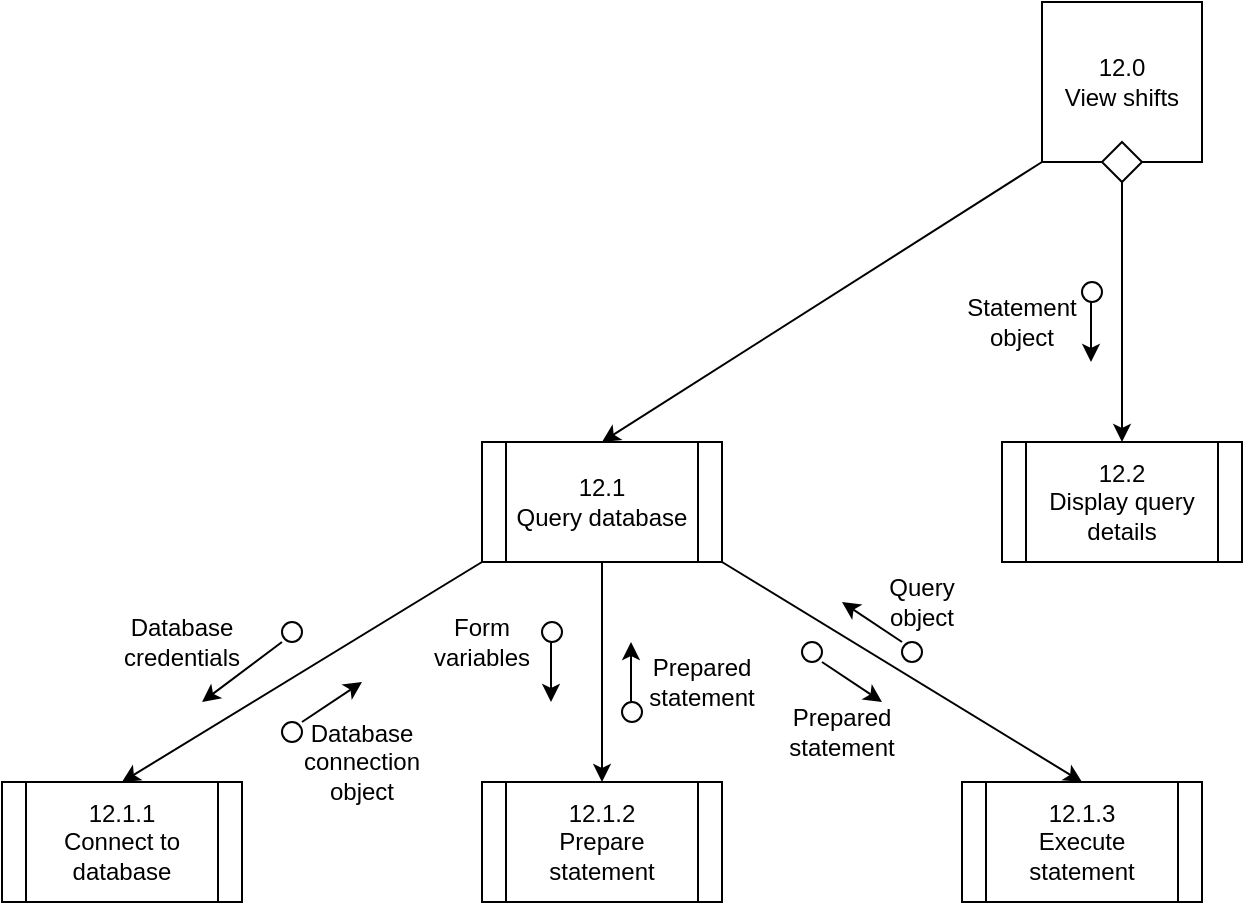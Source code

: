 <mxfile version="12.7.0" type="github">
  <diagram id="ypnX7qFOFtshU8KXJaiK" name="Page-1">
    <mxGraphModel dx="1952" dy="614" grid="1" gridSize="10" guides="1" tooltips="1" connect="1" arrows="1" fold="1" page="1" pageScale="1" pageWidth="850" pageHeight="1100" math="0" shadow="0">
      <root>
        <mxCell id="0"/>
        <mxCell id="1" parent="0"/>
        <mxCell id="Hyczukfw6HigbMbKwBo8-1" value="12.0&lt;br&gt;View shifts" style="whiteSpace=wrap;html=1;aspect=fixed;" parent="1" vertex="1">
          <mxGeometry x="400" y="40" width="80" height="80" as="geometry"/>
        </mxCell>
        <mxCell id="yZBAhHWUgZmdw2wKlDN5-1" value="&lt;span style=&quot;white-space: normal&quot;&gt;12.1&lt;/span&gt;&lt;br style=&quot;white-space: normal&quot;&gt;&lt;span style=&quot;white-space: normal&quot;&gt;Query database&lt;/span&gt;" style="shape=process;whiteSpace=wrap;html=1;backgroundOutline=1;" vertex="1" parent="1">
          <mxGeometry x="120" y="260" width="120" height="60" as="geometry"/>
        </mxCell>
        <mxCell id="yZBAhHWUgZmdw2wKlDN5-2" value="12.1.1&lt;br&gt;Connect to database" style="shape=process;whiteSpace=wrap;html=1;backgroundOutline=1;" vertex="1" parent="1">
          <mxGeometry x="-120" y="430" width="120" height="60" as="geometry"/>
        </mxCell>
        <mxCell id="yZBAhHWUgZmdw2wKlDN5-3" value="12.1.2&lt;br&gt;Prepare statement" style="shape=process;whiteSpace=wrap;html=1;backgroundOutline=1;" vertex="1" parent="1">
          <mxGeometry x="120" y="430" width="120" height="60" as="geometry"/>
        </mxCell>
        <mxCell id="yZBAhHWUgZmdw2wKlDN5-4" value="&lt;span style=&quot;white-space: normal&quot;&gt;12.1.3&lt;/span&gt;&lt;br style=&quot;white-space: normal&quot;&gt;&lt;span style=&quot;white-space: normal&quot;&gt;Execute statement&lt;/span&gt;" style="shape=process;whiteSpace=wrap;html=1;backgroundOutline=1;fillColor=#FFFFFF;" vertex="1" parent="1">
          <mxGeometry x="360" y="430" width="120" height="60" as="geometry"/>
        </mxCell>
        <mxCell id="yZBAhHWUgZmdw2wKlDN5-5" value="" style="endArrow=classic;html=1;entryX=0.5;entryY=0;entryDx=0;entryDy=0;exitX=0;exitY=1;exitDx=0;exitDy=0;" edge="1" parent="1" source="yZBAhHWUgZmdw2wKlDN5-1" target="yZBAhHWUgZmdw2wKlDN5-2">
          <mxGeometry width="50" height="50" relative="1" as="geometry">
            <mxPoint x="-40" y="390" as="sourcePoint"/>
            <mxPoint x="10" y="340" as="targetPoint"/>
          </mxGeometry>
        </mxCell>
        <mxCell id="yZBAhHWUgZmdw2wKlDN5-6" value="" style="endArrow=classic;html=1;entryX=0.5;entryY=0;entryDx=0;entryDy=0;exitX=0.5;exitY=1;exitDx=0;exitDy=0;" edge="1" parent="1" source="yZBAhHWUgZmdw2wKlDN5-1" target="yZBAhHWUgZmdw2wKlDN5-3">
          <mxGeometry width="50" height="50" relative="1" as="geometry">
            <mxPoint x="140" y="400" as="sourcePoint"/>
            <mxPoint x="190" y="350" as="targetPoint"/>
          </mxGeometry>
        </mxCell>
        <mxCell id="yZBAhHWUgZmdw2wKlDN5-7" value="" style="endArrow=classic;html=1;exitX=1;exitY=1;exitDx=0;exitDy=0;entryX=0.5;entryY=0;entryDx=0;entryDy=0;" edge="1" parent="1" source="yZBAhHWUgZmdw2wKlDN5-1" target="yZBAhHWUgZmdw2wKlDN5-4">
          <mxGeometry width="50" height="50" relative="1" as="geometry">
            <mxPoint x="310" y="390" as="sourcePoint"/>
            <mxPoint x="360" y="340" as="targetPoint"/>
          </mxGeometry>
        </mxCell>
        <mxCell id="yZBAhHWUgZmdw2wKlDN5-8" value="" style="endArrow=classic;html=1;entryX=0.5;entryY=0;entryDx=0;entryDy=0;exitX=0;exitY=1;exitDx=0;exitDy=0;" edge="1" parent="1" source="Hyczukfw6HigbMbKwBo8-1" target="yZBAhHWUgZmdw2wKlDN5-1">
          <mxGeometry width="50" height="50" relative="1" as="geometry">
            <mxPoint x="310" y="190" as="sourcePoint"/>
            <mxPoint x="360" y="140" as="targetPoint"/>
          </mxGeometry>
        </mxCell>
        <mxCell id="yZBAhHWUgZmdw2wKlDN5-9" value="" style="endArrow=classic;html=1;exitX=0.5;exitY=1;exitDx=0;exitDy=0;" edge="1" parent="1" source="yZBAhHWUgZmdw2wKlDN5-37">
          <mxGeometry width="50" height="50" relative="1" as="geometry">
            <mxPoint x="440" y="180" as="sourcePoint"/>
            <mxPoint x="440" y="260" as="targetPoint"/>
          </mxGeometry>
        </mxCell>
        <mxCell id="yZBAhHWUgZmdw2wKlDN5-10" value="" style="endArrow=classic;html=1;" edge="1" parent="1">
          <mxGeometry width="50" height="50" relative="1" as="geometry">
            <mxPoint x="20" y="360" as="sourcePoint"/>
            <mxPoint x="-20" y="390" as="targetPoint"/>
          </mxGeometry>
        </mxCell>
        <mxCell id="yZBAhHWUgZmdw2wKlDN5-11" value="" style="endArrow=classic;html=1;" edge="1" parent="1">
          <mxGeometry width="50" height="50" relative="1" as="geometry">
            <mxPoint x="30" y="400" as="sourcePoint"/>
            <mxPoint x="60" y="380" as="targetPoint"/>
          </mxGeometry>
        </mxCell>
        <mxCell id="yZBAhHWUgZmdw2wKlDN5-14" value="" style="ellipse;whiteSpace=wrap;html=1;aspect=fixed;" vertex="1" parent="1">
          <mxGeometry x="420" y="180" width="10" height="10" as="geometry"/>
        </mxCell>
        <mxCell id="yZBAhHWUgZmdw2wKlDN5-15" value="" style="ellipse;whiteSpace=wrap;html=1;aspect=fixed;" vertex="1" parent="1">
          <mxGeometry x="330" y="360" width="10" height="10" as="geometry"/>
        </mxCell>
        <mxCell id="yZBAhHWUgZmdw2wKlDN5-16" value="" style="ellipse;whiteSpace=wrap;html=1;aspect=fixed;" vertex="1" parent="1">
          <mxGeometry x="280" y="360" width="10" height="10" as="geometry"/>
        </mxCell>
        <mxCell id="yZBAhHWUgZmdw2wKlDN5-17" value="" style="ellipse;whiteSpace=wrap;html=1;aspect=fixed;" vertex="1" parent="1">
          <mxGeometry x="190" y="390" width="10" height="10" as="geometry"/>
        </mxCell>
        <mxCell id="yZBAhHWUgZmdw2wKlDN5-18" value="" style="ellipse;whiteSpace=wrap;html=1;aspect=fixed;" vertex="1" parent="1">
          <mxGeometry x="150" y="350" width="10" height="10" as="geometry"/>
        </mxCell>
        <mxCell id="yZBAhHWUgZmdw2wKlDN5-19" value="" style="ellipse;whiteSpace=wrap;html=1;aspect=fixed;" vertex="1" parent="1">
          <mxGeometry x="20" y="400" width="10" height="10" as="geometry"/>
        </mxCell>
        <mxCell id="yZBAhHWUgZmdw2wKlDN5-20" value="" style="ellipse;whiteSpace=wrap;html=1;aspect=fixed;" vertex="1" parent="1">
          <mxGeometry x="20" y="350" width="10" height="10" as="geometry"/>
        </mxCell>
        <mxCell id="yZBAhHWUgZmdw2wKlDN5-22" value="12.2&lt;br&gt;Display query details" style="shape=process;whiteSpace=wrap;html=1;backgroundOutline=1;" vertex="1" parent="1">
          <mxGeometry x="380" y="260" width="120" height="60" as="geometry"/>
        </mxCell>
        <mxCell id="yZBAhHWUgZmdw2wKlDN5-23" value="" style="endArrow=classic;html=1;" edge="1" parent="1">
          <mxGeometry width="50" height="50" relative="1" as="geometry">
            <mxPoint x="154.5" y="360" as="sourcePoint"/>
            <mxPoint x="154.5" y="390" as="targetPoint"/>
          </mxGeometry>
        </mxCell>
        <mxCell id="yZBAhHWUgZmdw2wKlDN5-24" value="" style="endArrow=classic;html=1;" edge="1" parent="1">
          <mxGeometry width="50" height="50" relative="1" as="geometry">
            <mxPoint x="194.5" y="390" as="sourcePoint"/>
            <mxPoint x="194.5" y="360" as="targetPoint"/>
          </mxGeometry>
        </mxCell>
        <mxCell id="yZBAhHWUgZmdw2wKlDN5-25" value="" style="endArrow=classic;html=1;" edge="1" parent="1">
          <mxGeometry width="50" height="50" relative="1" as="geometry">
            <mxPoint x="290" y="370" as="sourcePoint"/>
            <mxPoint x="320" y="390" as="targetPoint"/>
          </mxGeometry>
        </mxCell>
        <mxCell id="yZBAhHWUgZmdw2wKlDN5-26" value="" style="endArrow=classic;html=1;" edge="1" parent="1">
          <mxGeometry width="50" height="50" relative="1" as="geometry">
            <mxPoint x="330" y="360" as="sourcePoint"/>
            <mxPoint x="300" y="340" as="targetPoint"/>
          </mxGeometry>
        </mxCell>
        <mxCell id="yZBAhHWUgZmdw2wKlDN5-28" value="Database credentials" style="text;html=1;strokeColor=none;fillColor=none;align=center;verticalAlign=middle;whiteSpace=wrap;rounded=0;" vertex="1" parent="1">
          <mxGeometry x="-50" y="350" width="40" height="20" as="geometry"/>
        </mxCell>
        <mxCell id="yZBAhHWUgZmdw2wKlDN5-29" value="Database connection object" style="text;html=1;strokeColor=none;fillColor=none;align=center;verticalAlign=middle;whiteSpace=wrap;rounded=0;" vertex="1" parent="1">
          <mxGeometry x="40" y="410" width="40" height="20" as="geometry"/>
        </mxCell>
        <mxCell id="yZBAhHWUgZmdw2wKlDN5-30" value="Form variables" style="text;html=1;strokeColor=none;fillColor=none;align=center;verticalAlign=middle;whiteSpace=wrap;rounded=0;" vertex="1" parent="1">
          <mxGeometry x="100" y="350" width="40" height="20" as="geometry"/>
        </mxCell>
        <mxCell id="yZBAhHWUgZmdw2wKlDN5-32" value="Prepared statement" style="text;html=1;strokeColor=none;fillColor=none;align=center;verticalAlign=middle;whiteSpace=wrap;rounded=0;" vertex="1" parent="1">
          <mxGeometry x="210" y="370" width="40" height="20" as="geometry"/>
        </mxCell>
        <mxCell id="yZBAhHWUgZmdw2wKlDN5-33" value="Prepared statement" style="text;html=1;strokeColor=none;fillColor=none;align=center;verticalAlign=middle;whiteSpace=wrap;rounded=0;" vertex="1" parent="1">
          <mxGeometry x="280" y="395" width="40" height="20" as="geometry"/>
        </mxCell>
        <mxCell id="yZBAhHWUgZmdw2wKlDN5-34" value="Query object" style="text;html=1;strokeColor=none;fillColor=none;align=center;verticalAlign=middle;whiteSpace=wrap;rounded=0;" vertex="1" parent="1">
          <mxGeometry x="320" y="330" width="40" height="20" as="geometry"/>
        </mxCell>
        <mxCell id="yZBAhHWUgZmdw2wKlDN5-37" value="" style="rhombus;whiteSpace=wrap;html=1;" vertex="1" parent="1">
          <mxGeometry x="430" y="110" width="20" height="20" as="geometry"/>
        </mxCell>
        <mxCell id="yZBAhHWUgZmdw2wKlDN5-39" value="" style="endArrow=classic;html=1;" edge="1" parent="1">
          <mxGeometry width="50" height="50" relative="1" as="geometry">
            <mxPoint x="424.5" y="190" as="sourcePoint"/>
            <mxPoint x="424.5" y="220" as="targetPoint"/>
          </mxGeometry>
        </mxCell>
        <mxCell id="yZBAhHWUgZmdw2wKlDN5-40" value="Statement object" style="text;html=1;strokeColor=none;fillColor=none;align=center;verticalAlign=middle;whiteSpace=wrap;rounded=0;" vertex="1" parent="1">
          <mxGeometry x="370" y="190" width="40" height="20" as="geometry"/>
        </mxCell>
      </root>
    </mxGraphModel>
  </diagram>
</mxfile>
